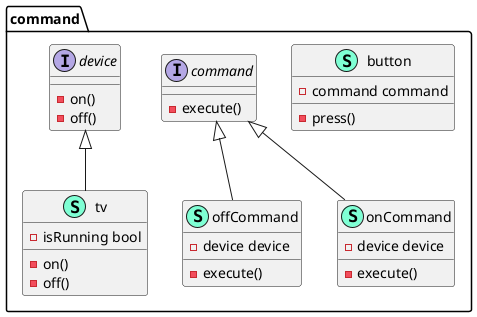 @startuml
namespace command {
    class button << (S,Aquamarine) >> {
        - command command

        - press() 

    }
    interface command  {
        - execute() 

    }
    interface device  {
        - on() 
        - off() 

    }
    class offCommand << (S,Aquamarine) >> {
        - device device

        - execute() 

    }
    class onCommand << (S,Aquamarine) >> {
        - device device

        - execute() 

    }
    class tv << (S,Aquamarine) >> {
        - isRunning bool

        - on() 
        - off() 

    }
}

"command.command" <|-- "command.offCommand"
"command.command" <|-- "command.onCommand"
"command.device" <|-- "command.tv"

@enduml
